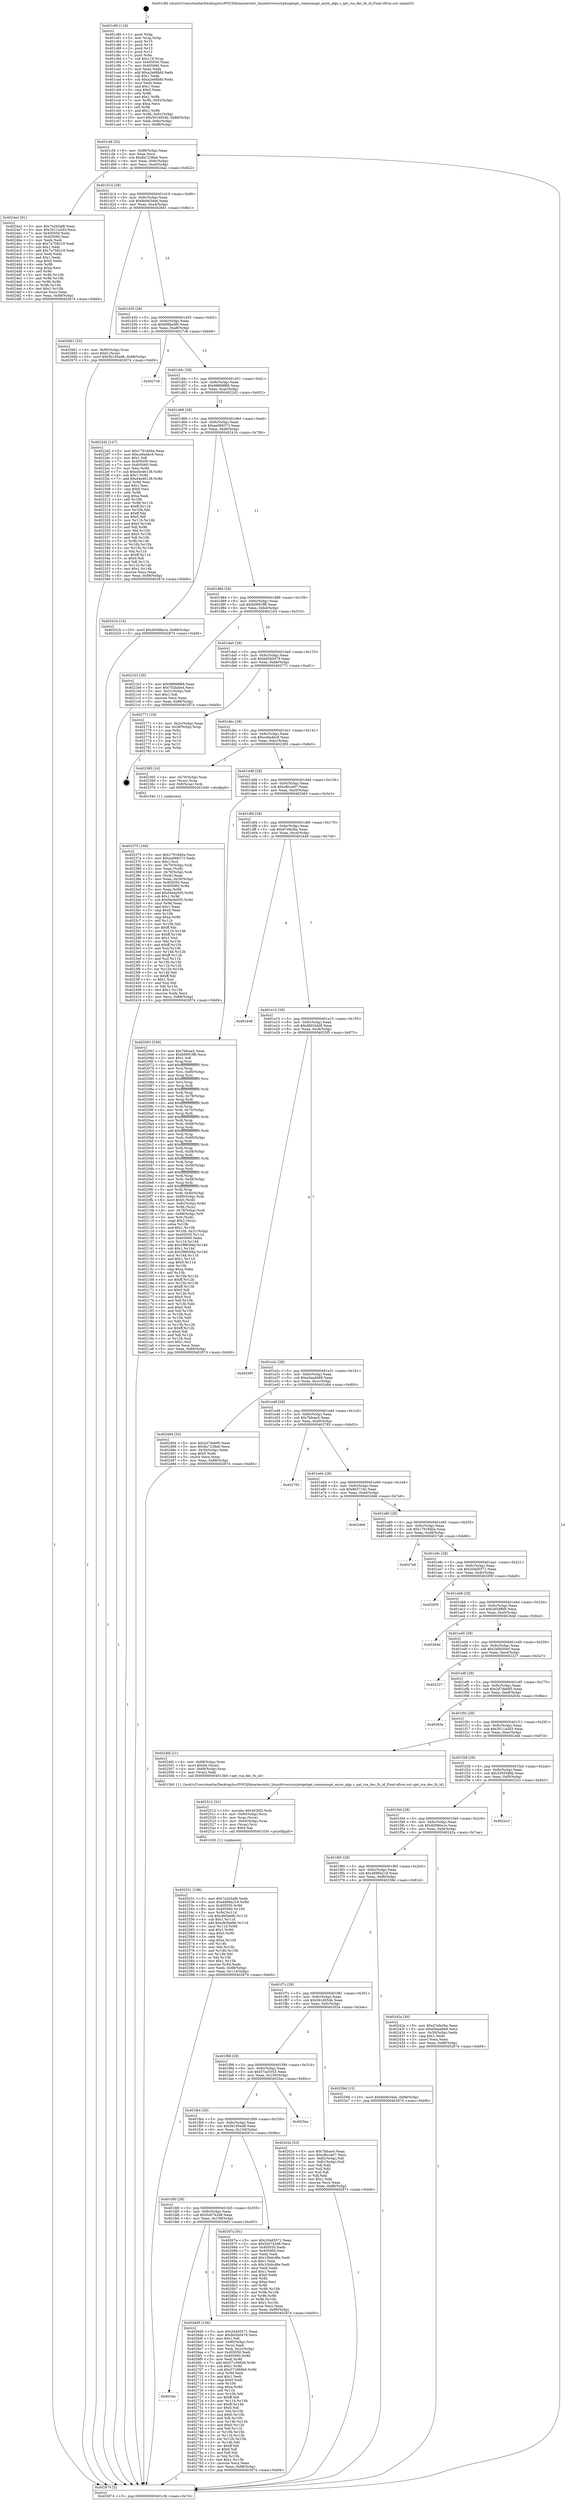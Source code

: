 digraph "0x401c80" {
  label = "0x401c80 (/mnt/c/Users/mathe/Desktop/tcc/POCII/binaries/extr_linuxdriverscryptoqatqat_commonqat_asym_algs.c_qat_rsa_dec_fn_id_Final-ollvm.out::main(0))"
  labelloc = "t"
  node[shape=record]

  Entry [label="",width=0.3,height=0.3,shape=circle,fillcolor=black,style=filled]
  "0x401cf4" [label="{
     0x401cf4 [32]\l
     | [instrs]\l
     &nbsp;&nbsp;0x401cf4 \<+6\>: mov -0x88(%rbp),%eax\l
     &nbsp;&nbsp;0x401cfa \<+2\>: mov %eax,%ecx\l
     &nbsp;&nbsp;0x401cfc \<+6\>: sub $0x8a7238eb,%ecx\l
     &nbsp;&nbsp;0x401d02 \<+6\>: mov %eax,-0x9c(%rbp)\l
     &nbsp;&nbsp;0x401d08 \<+6\>: mov %ecx,-0xa0(%rbp)\l
     &nbsp;&nbsp;0x401d0e \<+6\>: je 00000000004024a2 \<main+0x822\>\l
  }"]
  "0x4024a2" [label="{
     0x4024a2 [91]\l
     | [instrs]\l
     &nbsp;&nbsp;0x4024a2 \<+5\>: mov $0x7e2b5af6,%eax\l
     &nbsp;&nbsp;0x4024a7 \<+5\>: mov $0x3011a3d3,%ecx\l
     &nbsp;&nbsp;0x4024ac \<+7\>: mov 0x405050,%edx\l
     &nbsp;&nbsp;0x4024b3 \<+7\>: mov 0x405060,%esi\l
     &nbsp;&nbsp;0x4024ba \<+2\>: mov %edx,%edi\l
     &nbsp;&nbsp;0x4024bc \<+6\>: sub $0x7a758219,%edi\l
     &nbsp;&nbsp;0x4024c2 \<+3\>: sub $0x1,%edi\l
     &nbsp;&nbsp;0x4024c5 \<+6\>: add $0x7a758219,%edi\l
     &nbsp;&nbsp;0x4024cb \<+3\>: imul %edi,%edx\l
     &nbsp;&nbsp;0x4024ce \<+3\>: and $0x1,%edx\l
     &nbsp;&nbsp;0x4024d1 \<+3\>: cmp $0x0,%edx\l
     &nbsp;&nbsp;0x4024d4 \<+4\>: sete %r8b\l
     &nbsp;&nbsp;0x4024d8 \<+3\>: cmp $0xa,%esi\l
     &nbsp;&nbsp;0x4024db \<+4\>: setl %r9b\l
     &nbsp;&nbsp;0x4024df \<+3\>: mov %r8b,%r10b\l
     &nbsp;&nbsp;0x4024e2 \<+3\>: and %r9b,%r10b\l
     &nbsp;&nbsp;0x4024e5 \<+3\>: xor %r9b,%r8b\l
     &nbsp;&nbsp;0x4024e8 \<+3\>: or %r8b,%r10b\l
     &nbsp;&nbsp;0x4024eb \<+4\>: test $0x1,%r10b\l
     &nbsp;&nbsp;0x4024ef \<+3\>: cmovne %ecx,%eax\l
     &nbsp;&nbsp;0x4024f2 \<+6\>: mov %eax,-0x88(%rbp)\l
     &nbsp;&nbsp;0x4024f8 \<+5\>: jmp 0000000000402874 \<main+0xbf4\>\l
  }"]
  "0x401d14" [label="{
     0x401d14 [28]\l
     | [instrs]\l
     &nbsp;&nbsp;0x401d14 \<+5\>: jmp 0000000000401d19 \<main+0x99\>\l
     &nbsp;&nbsp;0x401d19 \<+6\>: mov -0x9c(%rbp),%eax\l
     &nbsp;&nbsp;0x401d1f \<+5\>: sub $0x8d4634eb,%eax\l
     &nbsp;&nbsp;0x401d24 \<+6\>: mov %eax,-0xa4(%rbp)\l
     &nbsp;&nbsp;0x401d2a \<+6\>: je 0000000000402661 \<main+0x9e1\>\l
  }"]
  Exit [label="",width=0.3,height=0.3,shape=circle,fillcolor=black,style=filled,peripheries=2]
  "0x402661" [label="{
     0x402661 [25]\l
     | [instrs]\l
     &nbsp;&nbsp;0x402661 \<+4\>: mov -0x80(%rbp),%rax\l
     &nbsp;&nbsp;0x402665 \<+6\>: movl $0x0,(%rax)\l
     &nbsp;&nbsp;0x40266b \<+10\>: movl $0x5b195ad8,-0x88(%rbp)\l
     &nbsp;&nbsp;0x402675 \<+5\>: jmp 0000000000402874 \<main+0xbf4\>\l
  }"]
  "0x401d30" [label="{
     0x401d30 [28]\l
     | [instrs]\l
     &nbsp;&nbsp;0x401d30 \<+5\>: jmp 0000000000401d35 \<main+0xb5\>\l
     &nbsp;&nbsp;0x401d35 \<+6\>: mov -0x9c(%rbp),%eax\l
     &nbsp;&nbsp;0x401d3b \<+5\>: sub $0x96fbedf0,%eax\l
     &nbsp;&nbsp;0x401d40 \<+6\>: mov %eax,-0xa8(%rbp)\l
     &nbsp;&nbsp;0x401d46 \<+6\>: je 00000000004027c8 \<main+0xb48\>\l
  }"]
  "0x401fec" [label="{
     0x401fec\l
  }", style=dashed]
  "0x4027c8" [label="{
     0x4027c8\l
  }", style=dashed]
  "0x401d4c" [label="{
     0x401d4c [28]\l
     | [instrs]\l
     &nbsp;&nbsp;0x401d4c \<+5\>: jmp 0000000000401d51 \<main+0xd1\>\l
     &nbsp;&nbsp;0x401d51 \<+6\>: mov -0x9c(%rbp),%eax\l
     &nbsp;&nbsp;0x401d57 \<+5\>: sub $0x98868f68,%eax\l
     &nbsp;&nbsp;0x401d5c \<+6\>: mov %eax,-0xac(%rbp)\l
     &nbsp;&nbsp;0x401d62 \<+6\>: je 00000000004022d2 \<main+0x652\>\l
  }"]
  "0x4026d5" [label="{
     0x4026d5 [156]\l
     | [instrs]\l
     &nbsp;&nbsp;0x4026d5 \<+5\>: mov $0x204d5571,%eax\l
     &nbsp;&nbsp;0x4026da \<+5\>: mov $0xbb5b0479,%ecx\l
     &nbsp;&nbsp;0x4026df \<+2\>: mov $0x1,%dl\l
     &nbsp;&nbsp;0x4026e1 \<+4\>: mov -0x80(%rbp),%rsi\l
     &nbsp;&nbsp;0x4026e5 \<+2\>: mov (%rsi),%edi\l
     &nbsp;&nbsp;0x4026e7 \<+3\>: mov %edi,-0x2c(%rbp)\l
     &nbsp;&nbsp;0x4026ea \<+7\>: mov 0x405050,%edi\l
     &nbsp;&nbsp;0x4026f1 \<+8\>: mov 0x405060,%r8d\l
     &nbsp;&nbsp;0x4026f9 \<+3\>: mov %edi,%r9d\l
     &nbsp;&nbsp;0x4026fc \<+7\>: add $0x571066b9,%r9d\l
     &nbsp;&nbsp;0x402703 \<+4\>: sub $0x1,%r9d\l
     &nbsp;&nbsp;0x402707 \<+7\>: sub $0x571066b9,%r9d\l
     &nbsp;&nbsp;0x40270e \<+4\>: imul %r9d,%edi\l
     &nbsp;&nbsp;0x402712 \<+3\>: and $0x1,%edi\l
     &nbsp;&nbsp;0x402715 \<+3\>: cmp $0x0,%edi\l
     &nbsp;&nbsp;0x402718 \<+4\>: sete %r10b\l
     &nbsp;&nbsp;0x40271c \<+4\>: cmp $0xa,%r8d\l
     &nbsp;&nbsp;0x402720 \<+4\>: setl %r11b\l
     &nbsp;&nbsp;0x402724 \<+3\>: mov %r10b,%bl\l
     &nbsp;&nbsp;0x402727 \<+3\>: xor $0xff,%bl\l
     &nbsp;&nbsp;0x40272a \<+3\>: mov %r11b,%r14b\l
     &nbsp;&nbsp;0x40272d \<+4\>: xor $0xff,%r14b\l
     &nbsp;&nbsp;0x402731 \<+3\>: xor $0x0,%dl\l
     &nbsp;&nbsp;0x402734 \<+3\>: mov %bl,%r15b\l
     &nbsp;&nbsp;0x402737 \<+4\>: and $0x0,%r15b\l
     &nbsp;&nbsp;0x40273b \<+3\>: and %dl,%r10b\l
     &nbsp;&nbsp;0x40273e \<+3\>: mov %r14b,%r12b\l
     &nbsp;&nbsp;0x402741 \<+4\>: and $0x0,%r12b\l
     &nbsp;&nbsp;0x402745 \<+3\>: and %dl,%r11b\l
     &nbsp;&nbsp;0x402748 \<+3\>: or %r10b,%r15b\l
     &nbsp;&nbsp;0x40274b \<+3\>: or %r11b,%r12b\l
     &nbsp;&nbsp;0x40274e \<+3\>: xor %r12b,%r15b\l
     &nbsp;&nbsp;0x402751 \<+3\>: or %r14b,%bl\l
     &nbsp;&nbsp;0x402754 \<+3\>: xor $0xff,%bl\l
     &nbsp;&nbsp;0x402757 \<+3\>: or $0x0,%dl\l
     &nbsp;&nbsp;0x40275a \<+2\>: and %dl,%bl\l
     &nbsp;&nbsp;0x40275c \<+3\>: or %bl,%r15b\l
     &nbsp;&nbsp;0x40275f \<+4\>: test $0x1,%r15b\l
     &nbsp;&nbsp;0x402763 \<+3\>: cmovne %ecx,%eax\l
     &nbsp;&nbsp;0x402766 \<+6\>: mov %eax,-0x88(%rbp)\l
     &nbsp;&nbsp;0x40276c \<+5\>: jmp 0000000000402874 \<main+0xbf4\>\l
  }"]
  "0x4022d2" [label="{
     0x4022d2 [147]\l
     | [instrs]\l
     &nbsp;&nbsp;0x4022d2 \<+5\>: mov $0x17918d0a,%eax\l
     &nbsp;&nbsp;0x4022d7 \<+5\>: mov $0xce6a4bc9,%ecx\l
     &nbsp;&nbsp;0x4022dc \<+2\>: mov $0x1,%dl\l
     &nbsp;&nbsp;0x4022de \<+7\>: mov 0x405050,%esi\l
     &nbsp;&nbsp;0x4022e5 \<+7\>: mov 0x405060,%edi\l
     &nbsp;&nbsp;0x4022ec \<+3\>: mov %esi,%r8d\l
     &nbsp;&nbsp;0x4022ef \<+7\>: sub $0xd4e46138,%r8d\l
     &nbsp;&nbsp;0x4022f6 \<+4\>: sub $0x1,%r8d\l
     &nbsp;&nbsp;0x4022fa \<+7\>: add $0xd4e46138,%r8d\l
     &nbsp;&nbsp;0x402301 \<+4\>: imul %r8d,%esi\l
     &nbsp;&nbsp;0x402305 \<+3\>: and $0x1,%esi\l
     &nbsp;&nbsp;0x402308 \<+3\>: cmp $0x0,%esi\l
     &nbsp;&nbsp;0x40230b \<+4\>: sete %r9b\l
     &nbsp;&nbsp;0x40230f \<+3\>: cmp $0xa,%edi\l
     &nbsp;&nbsp;0x402312 \<+4\>: setl %r10b\l
     &nbsp;&nbsp;0x402316 \<+3\>: mov %r9b,%r11b\l
     &nbsp;&nbsp;0x402319 \<+4\>: xor $0xff,%r11b\l
     &nbsp;&nbsp;0x40231d \<+3\>: mov %r10b,%bl\l
     &nbsp;&nbsp;0x402320 \<+3\>: xor $0xff,%bl\l
     &nbsp;&nbsp;0x402323 \<+3\>: xor $0x0,%dl\l
     &nbsp;&nbsp;0x402326 \<+3\>: mov %r11b,%r14b\l
     &nbsp;&nbsp;0x402329 \<+4\>: and $0x0,%r14b\l
     &nbsp;&nbsp;0x40232d \<+3\>: and %dl,%r9b\l
     &nbsp;&nbsp;0x402330 \<+3\>: mov %bl,%r15b\l
     &nbsp;&nbsp;0x402333 \<+4\>: and $0x0,%r15b\l
     &nbsp;&nbsp;0x402337 \<+3\>: and %dl,%r10b\l
     &nbsp;&nbsp;0x40233a \<+3\>: or %r9b,%r14b\l
     &nbsp;&nbsp;0x40233d \<+3\>: or %r10b,%r15b\l
     &nbsp;&nbsp;0x402340 \<+3\>: xor %r15b,%r14b\l
     &nbsp;&nbsp;0x402343 \<+3\>: or %bl,%r11b\l
     &nbsp;&nbsp;0x402346 \<+4\>: xor $0xff,%r11b\l
     &nbsp;&nbsp;0x40234a \<+3\>: or $0x0,%dl\l
     &nbsp;&nbsp;0x40234d \<+3\>: and %dl,%r11b\l
     &nbsp;&nbsp;0x402350 \<+3\>: or %r11b,%r14b\l
     &nbsp;&nbsp;0x402353 \<+4\>: test $0x1,%r14b\l
     &nbsp;&nbsp;0x402357 \<+3\>: cmovne %ecx,%eax\l
     &nbsp;&nbsp;0x40235a \<+6\>: mov %eax,-0x88(%rbp)\l
     &nbsp;&nbsp;0x402360 \<+5\>: jmp 0000000000402874 \<main+0xbf4\>\l
  }"]
  "0x401d68" [label="{
     0x401d68 [28]\l
     | [instrs]\l
     &nbsp;&nbsp;0x401d68 \<+5\>: jmp 0000000000401d6d \<main+0xed\>\l
     &nbsp;&nbsp;0x401d6d \<+6\>: mov -0x9c(%rbp),%eax\l
     &nbsp;&nbsp;0x401d73 \<+5\>: sub $0xae068373,%eax\l
     &nbsp;&nbsp;0x401d78 \<+6\>: mov %eax,-0xb0(%rbp)\l
     &nbsp;&nbsp;0x401d7e \<+6\>: je 000000000040241b \<main+0x79b\>\l
  }"]
  "0x401fd0" [label="{
     0x401fd0 [28]\l
     | [instrs]\l
     &nbsp;&nbsp;0x401fd0 \<+5\>: jmp 0000000000401fd5 \<main+0x355\>\l
     &nbsp;&nbsp;0x401fd5 \<+6\>: mov -0x9c(%rbp),%eax\l
     &nbsp;&nbsp;0x401fdb \<+5\>: sub $0x5c6742d8,%eax\l
     &nbsp;&nbsp;0x401fe0 \<+6\>: mov %eax,-0x108(%rbp)\l
     &nbsp;&nbsp;0x401fe6 \<+6\>: je 00000000004026d5 \<main+0xa55\>\l
  }"]
  "0x40241b" [label="{
     0x40241b [15]\l
     | [instrs]\l
     &nbsp;&nbsp;0x40241b \<+10\>: movl $0x40066a1e,-0x88(%rbp)\l
     &nbsp;&nbsp;0x402425 \<+5\>: jmp 0000000000402874 \<main+0xbf4\>\l
  }"]
  "0x401d84" [label="{
     0x401d84 [28]\l
     | [instrs]\l
     &nbsp;&nbsp;0x401d84 \<+5\>: jmp 0000000000401d89 \<main+0x109\>\l
     &nbsp;&nbsp;0x401d89 \<+6\>: mov -0x9c(%rbp),%eax\l
     &nbsp;&nbsp;0x401d8f \<+5\>: sub $0xb0691ff6,%eax\l
     &nbsp;&nbsp;0x401d94 \<+6\>: mov %eax,-0xb4(%rbp)\l
     &nbsp;&nbsp;0x401d9a \<+6\>: je 00000000004021b3 \<main+0x533\>\l
  }"]
  "0x40267a" [label="{
     0x40267a [91]\l
     | [instrs]\l
     &nbsp;&nbsp;0x40267a \<+5\>: mov $0x204d5571,%eax\l
     &nbsp;&nbsp;0x40267f \<+5\>: mov $0x5c6742d8,%ecx\l
     &nbsp;&nbsp;0x402684 \<+7\>: mov 0x405050,%edx\l
     &nbsp;&nbsp;0x40268b \<+7\>: mov 0x405060,%esi\l
     &nbsp;&nbsp;0x402692 \<+2\>: mov %edx,%edi\l
     &nbsp;&nbsp;0x402694 \<+6\>: add $0x10bdcd8e,%edi\l
     &nbsp;&nbsp;0x40269a \<+3\>: sub $0x1,%edi\l
     &nbsp;&nbsp;0x40269d \<+6\>: sub $0x10bdcd8e,%edi\l
     &nbsp;&nbsp;0x4026a3 \<+3\>: imul %edi,%edx\l
     &nbsp;&nbsp;0x4026a6 \<+3\>: and $0x1,%edx\l
     &nbsp;&nbsp;0x4026a9 \<+3\>: cmp $0x0,%edx\l
     &nbsp;&nbsp;0x4026ac \<+4\>: sete %r8b\l
     &nbsp;&nbsp;0x4026b0 \<+3\>: cmp $0xa,%esi\l
     &nbsp;&nbsp;0x4026b3 \<+4\>: setl %r9b\l
     &nbsp;&nbsp;0x4026b7 \<+3\>: mov %r8b,%r10b\l
     &nbsp;&nbsp;0x4026ba \<+3\>: and %r9b,%r10b\l
     &nbsp;&nbsp;0x4026bd \<+3\>: xor %r9b,%r8b\l
     &nbsp;&nbsp;0x4026c0 \<+3\>: or %r8b,%r10b\l
     &nbsp;&nbsp;0x4026c3 \<+4\>: test $0x1,%r10b\l
     &nbsp;&nbsp;0x4026c7 \<+3\>: cmovne %ecx,%eax\l
     &nbsp;&nbsp;0x4026ca \<+6\>: mov %eax,-0x88(%rbp)\l
     &nbsp;&nbsp;0x4026d0 \<+5\>: jmp 0000000000402874 \<main+0xbf4\>\l
  }"]
  "0x4021b3" [label="{
     0x4021b3 [30]\l
     | [instrs]\l
     &nbsp;&nbsp;0x4021b3 \<+5\>: mov $0x98868f68,%eax\l
     &nbsp;&nbsp;0x4021b8 \<+5\>: mov $0x7f2da5ed,%ecx\l
     &nbsp;&nbsp;0x4021bd \<+3\>: mov -0x31(%rbp),%dl\l
     &nbsp;&nbsp;0x4021c0 \<+3\>: test $0x1,%dl\l
     &nbsp;&nbsp;0x4021c3 \<+3\>: cmovne %ecx,%eax\l
     &nbsp;&nbsp;0x4021c6 \<+6\>: mov %eax,-0x88(%rbp)\l
     &nbsp;&nbsp;0x4021cc \<+5\>: jmp 0000000000402874 \<main+0xbf4\>\l
  }"]
  "0x401da0" [label="{
     0x401da0 [28]\l
     | [instrs]\l
     &nbsp;&nbsp;0x401da0 \<+5\>: jmp 0000000000401da5 \<main+0x125\>\l
     &nbsp;&nbsp;0x401da5 \<+6\>: mov -0x9c(%rbp),%eax\l
     &nbsp;&nbsp;0x401dab \<+5\>: sub $0xbb5b0479,%eax\l
     &nbsp;&nbsp;0x401db0 \<+6\>: mov %eax,-0xb8(%rbp)\l
     &nbsp;&nbsp;0x401db6 \<+6\>: je 0000000000402771 \<main+0xaf1\>\l
  }"]
  "0x401fb4" [label="{
     0x401fb4 [28]\l
     | [instrs]\l
     &nbsp;&nbsp;0x401fb4 \<+5\>: jmp 0000000000401fb9 \<main+0x339\>\l
     &nbsp;&nbsp;0x401fb9 \<+6\>: mov -0x9c(%rbp),%eax\l
     &nbsp;&nbsp;0x401fbf \<+5\>: sub $0x5b195ad8,%eax\l
     &nbsp;&nbsp;0x401fc4 \<+6\>: mov %eax,-0x104(%rbp)\l
     &nbsp;&nbsp;0x401fca \<+6\>: je 000000000040267a \<main+0x9fa\>\l
  }"]
  "0x402771" [label="{
     0x402771 [18]\l
     | [instrs]\l
     &nbsp;&nbsp;0x402771 \<+3\>: mov -0x2c(%rbp),%eax\l
     &nbsp;&nbsp;0x402774 \<+4\>: lea -0x28(%rbp),%rsp\l
     &nbsp;&nbsp;0x402778 \<+1\>: pop %rbx\l
     &nbsp;&nbsp;0x402779 \<+2\>: pop %r12\l
     &nbsp;&nbsp;0x40277b \<+2\>: pop %r13\l
     &nbsp;&nbsp;0x40277d \<+2\>: pop %r14\l
     &nbsp;&nbsp;0x40277f \<+2\>: pop %r15\l
     &nbsp;&nbsp;0x402781 \<+1\>: pop %rbp\l
     &nbsp;&nbsp;0x402782 \<+1\>: ret\l
  }"]
  "0x401dbc" [label="{
     0x401dbc [28]\l
     | [instrs]\l
     &nbsp;&nbsp;0x401dbc \<+5\>: jmp 0000000000401dc1 \<main+0x141\>\l
     &nbsp;&nbsp;0x401dc1 \<+6\>: mov -0x9c(%rbp),%eax\l
     &nbsp;&nbsp;0x401dc7 \<+5\>: sub $0xce6a4bc9,%eax\l
     &nbsp;&nbsp;0x401dcc \<+6\>: mov %eax,-0xbc(%rbp)\l
     &nbsp;&nbsp;0x401dd2 \<+6\>: je 0000000000402365 \<main+0x6e5\>\l
  }"]
  "0x4025ac" [label="{
     0x4025ac\l
  }", style=dashed]
  "0x402365" [label="{
     0x402365 [16]\l
     | [instrs]\l
     &nbsp;&nbsp;0x402365 \<+4\>: mov -0x78(%rbp),%rax\l
     &nbsp;&nbsp;0x402369 \<+3\>: mov (%rax),%rax\l
     &nbsp;&nbsp;0x40236c \<+4\>: mov 0x8(%rax),%rdi\l
     &nbsp;&nbsp;0x402370 \<+5\>: call 0000000000401040 \<atoi@plt\>\l
     | [calls]\l
     &nbsp;&nbsp;0x401040 \{1\} (unknown)\l
  }"]
  "0x401dd8" [label="{
     0x401dd8 [28]\l
     | [instrs]\l
     &nbsp;&nbsp;0x401dd8 \<+5\>: jmp 0000000000401ddd \<main+0x15d\>\l
     &nbsp;&nbsp;0x401ddd \<+6\>: mov -0x9c(%rbp),%eax\l
     &nbsp;&nbsp;0x401de3 \<+5\>: sub $0xcfbcce07,%eax\l
     &nbsp;&nbsp;0x401de8 \<+6\>: mov %eax,-0xc0(%rbp)\l
     &nbsp;&nbsp;0x401dee \<+6\>: je 0000000000402063 \<main+0x3e3\>\l
  }"]
  "0x402531" [label="{
     0x402531 [108]\l
     | [instrs]\l
     &nbsp;&nbsp;0x402531 \<+5\>: mov $0x7e2b5af6,%edx\l
     &nbsp;&nbsp;0x402536 \<+6\>: mov $0x4896b219,%r8d\l
     &nbsp;&nbsp;0x40253c \<+8\>: mov 0x405050,%r9d\l
     &nbsp;&nbsp;0x402544 \<+8\>: mov 0x405060,%r10d\l
     &nbsp;&nbsp;0x40254c \<+3\>: mov %r9d,%r11d\l
     &nbsp;&nbsp;0x40254f \<+7\>: sub $0xcfe5be8b,%r11d\l
     &nbsp;&nbsp;0x402556 \<+4\>: sub $0x1,%r11d\l
     &nbsp;&nbsp;0x40255a \<+7\>: add $0xcfe5be8b,%r11d\l
     &nbsp;&nbsp;0x402561 \<+4\>: imul %r11d,%r9d\l
     &nbsp;&nbsp;0x402565 \<+4\>: and $0x1,%r9d\l
     &nbsp;&nbsp;0x402569 \<+4\>: cmp $0x0,%r9d\l
     &nbsp;&nbsp;0x40256d \<+3\>: sete %bl\l
     &nbsp;&nbsp;0x402570 \<+4\>: cmp $0xa,%r10d\l
     &nbsp;&nbsp;0x402574 \<+4\>: setl %r14b\l
     &nbsp;&nbsp;0x402578 \<+3\>: mov %bl,%r15b\l
     &nbsp;&nbsp;0x40257b \<+3\>: and %r14b,%r15b\l
     &nbsp;&nbsp;0x40257e \<+3\>: xor %r14b,%bl\l
     &nbsp;&nbsp;0x402581 \<+3\>: or %bl,%r15b\l
     &nbsp;&nbsp;0x402584 \<+4\>: test $0x1,%r15b\l
     &nbsp;&nbsp;0x402588 \<+4\>: cmovne %r8d,%edx\l
     &nbsp;&nbsp;0x40258c \<+6\>: mov %edx,-0x88(%rbp)\l
     &nbsp;&nbsp;0x402592 \<+6\>: mov %eax,-0x114(%rbp)\l
     &nbsp;&nbsp;0x402598 \<+5\>: jmp 0000000000402874 \<main+0xbf4\>\l
  }"]
  "0x402063" [label="{
     0x402063 [336]\l
     | [instrs]\l
     &nbsp;&nbsp;0x402063 \<+5\>: mov $0x7bfcae5,%eax\l
     &nbsp;&nbsp;0x402068 \<+5\>: mov $0xb0691ff6,%ecx\l
     &nbsp;&nbsp;0x40206d \<+2\>: mov $0x1,%dl\l
     &nbsp;&nbsp;0x40206f \<+3\>: mov %rsp,%rsi\l
     &nbsp;&nbsp;0x402072 \<+4\>: add $0xfffffffffffffff0,%rsi\l
     &nbsp;&nbsp;0x402076 \<+3\>: mov %rsi,%rsp\l
     &nbsp;&nbsp;0x402079 \<+4\>: mov %rsi,-0x80(%rbp)\l
     &nbsp;&nbsp;0x40207d \<+3\>: mov %rsp,%rsi\l
     &nbsp;&nbsp;0x402080 \<+4\>: add $0xfffffffffffffff0,%rsi\l
     &nbsp;&nbsp;0x402084 \<+3\>: mov %rsi,%rsp\l
     &nbsp;&nbsp;0x402087 \<+3\>: mov %rsp,%rdi\l
     &nbsp;&nbsp;0x40208a \<+4\>: add $0xfffffffffffffff0,%rdi\l
     &nbsp;&nbsp;0x40208e \<+3\>: mov %rdi,%rsp\l
     &nbsp;&nbsp;0x402091 \<+4\>: mov %rdi,-0x78(%rbp)\l
     &nbsp;&nbsp;0x402095 \<+3\>: mov %rsp,%rdi\l
     &nbsp;&nbsp;0x402098 \<+4\>: add $0xfffffffffffffff0,%rdi\l
     &nbsp;&nbsp;0x40209c \<+3\>: mov %rdi,%rsp\l
     &nbsp;&nbsp;0x40209f \<+4\>: mov %rdi,-0x70(%rbp)\l
     &nbsp;&nbsp;0x4020a3 \<+3\>: mov %rsp,%rdi\l
     &nbsp;&nbsp;0x4020a6 \<+4\>: add $0xfffffffffffffff0,%rdi\l
     &nbsp;&nbsp;0x4020aa \<+3\>: mov %rdi,%rsp\l
     &nbsp;&nbsp;0x4020ad \<+4\>: mov %rdi,-0x68(%rbp)\l
     &nbsp;&nbsp;0x4020b1 \<+3\>: mov %rsp,%rdi\l
     &nbsp;&nbsp;0x4020b4 \<+4\>: add $0xfffffffffffffff0,%rdi\l
     &nbsp;&nbsp;0x4020b8 \<+3\>: mov %rdi,%rsp\l
     &nbsp;&nbsp;0x4020bb \<+4\>: mov %rdi,-0x60(%rbp)\l
     &nbsp;&nbsp;0x4020bf \<+3\>: mov %rsp,%rdi\l
     &nbsp;&nbsp;0x4020c2 \<+4\>: add $0xfffffffffffffff0,%rdi\l
     &nbsp;&nbsp;0x4020c6 \<+3\>: mov %rdi,%rsp\l
     &nbsp;&nbsp;0x4020c9 \<+4\>: mov %rdi,-0x58(%rbp)\l
     &nbsp;&nbsp;0x4020cd \<+3\>: mov %rsp,%rdi\l
     &nbsp;&nbsp;0x4020d0 \<+4\>: add $0xfffffffffffffff0,%rdi\l
     &nbsp;&nbsp;0x4020d4 \<+3\>: mov %rdi,%rsp\l
     &nbsp;&nbsp;0x4020d7 \<+4\>: mov %rdi,-0x50(%rbp)\l
     &nbsp;&nbsp;0x4020db \<+3\>: mov %rsp,%rdi\l
     &nbsp;&nbsp;0x4020de \<+4\>: add $0xfffffffffffffff0,%rdi\l
     &nbsp;&nbsp;0x4020e2 \<+3\>: mov %rdi,%rsp\l
     &nbsp;&nbsp;0x4020e5 \<+4\>: mov %rdi,-0x48(%rbp)\l
     &nbsp;&nbsp;0x4020e9 \<+3\>: mov %rsp,%rdi\l
     &nbsp;&nbsp;0x4020ec \<+4\>: add $0xfffffffffffffff0,%rdi\l
     &nbsp;&nbsp;0x4020f0 \<+3\>: mov %rdi,%rsp\l
     &nbsp;&nbsp;0x4020f3 \<+4\>: mov %rdi,-0x40(%rbp)\l
     &nbsp;&nbsp;0x4020f7 \<+4\>: mov -0x80(%rbp),%rdi\l
     &nbsp;&nbsp;0x4020fb \<+6\>: movl $0x0,(%rdi)\l
     &nbsp;&nbsp;0x402101 \<+7\>: mov -0x8c(%rbp),%r8d\l
     &nbsp;&nbsp;0x402108 \<+3\>: mov %r8d,(%rsi)\l
     &nbsp;&nbsp;0x40210b \<+4\>: mov -0x78(%rbp),%rdi\l
     &nbsp;&nbsp;0x40210f \<+7\>: mov -0x98(%rbp),%r9\l
     &nbsp;&nbsp;0x402116 \<+3\>: mov %r9,(%rdi)\l
     &nbsp;&nbsp;0x402119 \<+3\>: cmpl $0x2,(%rsi)\l
     &nbsp;&nbsp;0x40211c \<+4\>: setne %r10b\l
     &nbsp;&nbsp;0x402120 \<+4\>: and $0x1,%r10b\l
     &nbsp;&nbsp;0x402124 \<+4\>: mov %r10b,-0x31(%rbp)\l
     &nbsp;&nbsp;0x402128 \<+8\>: mov 0x405050,%r11d\l
     &nbsp;&nbsp;0x402130 \<+7\>: mov 0x405060,%ebx\l
     &nbsp;&nbsp;0x402137 \<+3\>: mov %r11d,%r14d\l
     &nbsp;&nbsp;0x40213a \<+7\>: add $0x3f865fdd,%r14d\l
     &nbsp;&nbsp;0x402141 \<+4\>: sub $0x1,%r14d\l
     &nbsp;&nbsp;0x402145 \<+7\>: sub $0x3f865fdd,%r14d\l
     &nbsp;&nbsp;0x40214c \<+4\>: imul %r14d,%r11d\l
     &nbsp;&nbsp;0x402150 \<+4\>: and $0x1,%r11d\l
     &nbsp;&nbsp;0x402154 \<+4\>: cmp $0x0,%r11d\l
     &nbsp;&nbsp;0x402158 \<+4\>: sete %r10b\l
     &nbsp;&nbsp;0x40215c \<+3\>: cmp $0xa,%ebx\l
     &nbsp;&nbsp;0x40215f \<+4\>: setl %r15b\l
     &nbsp;&nbsp;0x402163 \<+3\>: mov %r10b,%r12b\l
     &nbsp;&nbsp;0x402166 \<+4\>: xor $0xff,%r12b\l
     &nbsp;&nbsp;0x40216a \<+3\>: mov %r15b,%r13b\l
     &nbsp;&nbsp;0x40216d \<+4\>: xor $0xff,%r13b\l
     &nbsp;&nbsp;0x402171 \<+3\>: xor $0x0,%dl\l
     &nbsp;&nbsp;0x402174 \<+3\>: mov %r12b,%sil\l
     &nbsp;&nbsp;0x402177 \<+4\>: and $0x0,%sil\l
     &nbsp;&nbsp;0x40217b \<+3\>: and %dl,%r10b\l
     &nbsp;&nbsp;0x40217e \<+3\>: mov %r13b,%dil\l
     &nbsp;&nbsp;0x402181 \<+4\>: and $0x0,%dil\l
     &nbsp;&nbsp;0x402185 \<+3\>: and %dl,%r15b\l
     &nbsp;&nbsp;0x402188 \<+3\>: or %r10b,%sil\l
     &nbsp;&nbsp;0x40218b \<+3\>: or %r15b,%dil\l
     &nbsp;&nbsp;0x40218e \<+3\>: xor %dil,%sil\l
     &nbsp;&nbsp;0x402191 \<+3\>: or %r13b,%r12b\l
     &nbsp;&nbsp;0x402194 \<+4\>: xor $0xff,%r12b\l
     &nbsp;&nbsp;0x402198 \<+3\>: or $0x0,%dl\l
     &nbsp;&nbsp;0x40219b \<+3\>: and %dl,%r12b\l
     &nbsp;&nbsp;0x40219e \<+3\>: or %r12b,%sil\l
     &nbsp;&nbsp;0x4021a1 \<+4\>: test $0x1,%sil\l
     &nbsp;&nbsp;0x4021a5 \<+3\>: cmovne %ecx,%eax\l
     &nbsp;&nbsp;0x4021a8 \<+6\>: mov %eax,-0x88(%rbp)\l
     &nbsp;&nbsp;0x4021ae \<+5\>: jmp 0000000000402874 \<main+0xbf4\>\l
  }"]
  "0x401df4" [label="{
     0x401df4 [28]\l
     | [instrs]\l
     &nbsp;&nbsp;0x401df4 \<+5\>: jmp 0000000000401df9 \<main+0x179\>\l
     &nbsp;&nbsp;0x401df9 \<+6\>: mov -0x9c(%rbp),%eax\l
     &nbsp;&nbsp;0x401dff \<+5\>: sub $0xd7efe3be,%eax\l
     &nbsp;&nbsp;0x401e04 \<+6\>: mov %eax,-0xc4(%rbp)\l
     &nbsp;&nbsp;0x401e0a \<+6\>: je 0000000000402448 \<main+0x7c8\>\l
  }"]
  "0x402512" [label="{
     0x402512 [31]\l
     | [instrs]\l
     &nbsp;&nbsp;0x402512 \<+10\>: movabs $0x4030f2,%rdi\l
     &nbsp;&nbsp;0x40251c \<+4\>: mov -0x60(%rbp),%rcx\l
     &nbsp;&nbsp;0x402520 \<+3\>: mov %rax,(%rcx)\l
     &nbsp;&nbsp;0x402523 \<+4\>: mov -0x60(%rbp),%rax\l
     &nbsp;&nbsp;0x402527 \<+3\>: mov (%rax),%rsi\l
     &nbsp;&nbsp;0x40252a \<+2\>: mov $0x0,%al\l
     &nbsp;&nbsp;0x40252c \<+5\>: call 0000000000401030 \<printf@plt\>\l
     | [calls]\l
     &nbsp;&nbsp;0x401030 \{1\} (unknown)\l
  }"]
  "0x402448" [label="{
     0x402448\l
  }", style=dashed]
  "0x401e10" [label="{
     0x401e10 [28]\l
     | [instrs]\l
     &nbsp;&nbsp;0x401e10 \<+5\>: jmp 0000000000401e15 \<main+0x195\>\l
     &nbsp;&nbsp;0x401e15 \<+6\>: mov -0x9c(%rbp),%eax\l
     &nbsp;&nbsp;0x401e1b \<+5\>: sub $0xdfd24dd8,%eax\l
     &nbsp;&nbsp;0x401e20 \<+6\>: mov %eax,-0xc8(%rbp)\l
     &nbsp;&nbsp;0x401e26 \<+6\>: je 00000000004025f5 \<main+0x975\>\l
  }"]
  "0x402375" [label="{
     0x402375 [166]\l
     | [instrs]\l
     &nbsp;&nbsp;0x402375 \<+5\>: mov $0x17918d0a,%ecx\l
     &nbsp;&nbsp;0x40237a \<+5\>: mov $0xae068373,%edx\l
     &nbsp;&nbsp;0x40237f \<+3\>: mov $0x1,%sil\l
     &nbsp;&nbsp;0x402382 \<+4\>: mov -0x70(%rbp),%rdi\l
     &nbsp;&nbsp;0x402386 \<+2\>: mov %eax,(%rdi)\l
     &nbsp;&nbsp;0x402388 \<+4\>: mov -0x70(%rbp),%rdi\l
     &nbsp;&nbsp;0x40238c \<+2\>: mov (%rdi),%eax\l
     &nbsp;&nbsp;0x40238e \<+3\>: mov %eax,-0x30(%rbp)\l
     &nbsp;&nbsp;0x402391 \<+7\>: mov 0x405050,%eax\l
     &nbsp;&nbsp;0x402398 \<+8\>: mov 0x405060,%r8d\l
     &nbsp;&nbsp;0x4023a0 \<+3\>: mov %eax,%r9d\l
     &nbsp;&nbsp;0x4023a3 \<+7\>: add $0xf4e4a505,%r9d\l
     &nbsp;&nbsp;0x4023aa \<+4\>: sub $0x1,%r9d\l
     &nbsp;&nbsp;0x4023ae \<+7\>: sub $0xf4e4a505,%r9d\l
     &nbsp;&nbsp;0x4023b5 \<+4\>: imul %r9d,%eax\l
     &nbsp;&nbsp;0x4023b9 \<+3\>: and $0x1,%eax\l
     &nbsp;&nbsp;0x4023bc \<+3\>: cmp $0x0,%eax\l
     &nbsp;&nbsp;0x4023bf \<+4\>: sete %r10b\l
     &nbsp;&nbsp;0x4023c3 \<+4\>: cmp $0xa,%r8d\l
     &nbsp;&nbsp;0x4023c7 \<+4\>: setl %r11b\l
     &nbsp;&nbsp;0x4023cb \<+3\>: mov %r10b,%bl\l
     &nbsp;&nbsp;0x4023ce \<+3\>: xor $0xff,%bl\l
     &nbsp;&nbsp;0x4023d1 \<+3\>: mov %r11b,%r14b\l
     &nbsp;&nbsp;0x4023d4 \<+4\>: xor $0xff,%r14b\l
     &nbsp;&nbsp;0x4023d8 \<+4\>: xor $0x1,%sil\l
     &nbsp;&nbsp;0x4023dc \<+3\>: mov %bl,%r15b\l
     &nbsp;&nbsp;0x4023df \<+4\>: and $0xff,%r15b\l
     &nbsp;&nbsp;0x4023e3 \<+3\>: and %sil,%r10b\l
     &nbsp;&nbsp;0x4023e6 \<+3\>: mov %r14b,%r12b\l
     &nbsp;&nbsp;0x4023e9 \<+4\>: and $0xff,%r12b\l
     &nbsp;&nbsp;0x4023ed \<+3\>: and %sil,%r11b\l
     &nbsp;&nbsp;0x4023f0 \<+3\>: or %r10b,%r15b\l
     &nbsp;&nbsp;0x4023f3 \<+3\>: or %r11b,%r12b\l
     &nbsp;&nbsp;0x4023f6 \<+3\>: xor %r12b,%r15b\l
     &nbsp;&nbsp;0x4023f9 \<+3\>: or %r14b,%bl\l
     &nbsp;&nbsp;0x4023fc \<+3\>: xor $0xff,%bl\l
     &nbsp;&nbsp;0x4023ff \<+4\>: or $0x1,%sil\l
     &nbsp;&nbsp;0x402403 \<+3\>: and %sil,%bl\l
     &nbsp;&nbsp;0x402406 \<+3\>: or %bl,%r15b\l
     &nbsp;&nbsp;0x402409 \<+4\>: test $0x1,%r15b\l
     &nbsp;&nbsp;0x40240d \<+3\>: cmovne %edx,%ecx\l
     &nbsp;&nbsp;0x402410 \<+6\>: mov %ecx,-0x88(%rbp)\l
     &nbsp;&nbsp;0x402416 \<+5\>: jmp 0000000000402874 \<main+0xbf4\>\l
  }"]
  "0x4025f5" [label="{
     0x4025f5\l
  }", style=dashed]
  "0x401e2c" [label="{
     0x401e2c [28]\l
     | [instrs]\l
     &nbsp;&nbsp;0x401e2c \<+5\>: jmp 0000000000401e31 \<main+0x1b1\>\l
     &nbsp;&nbsp;0x401e31 \<+6\>: mov -0x9c(%rbp),%eax\l
     &nbsp;&nbsp;0x401e37 \<+5\>: sub $0xe0aa4b69,%eax\l
     &nbsp;&nbsp;0x401e3c \<+6\>: mov %eax,-0xcc(%rbp)\l
     &nbsp;&nbsp;0x401e42 \<+6\>: je 0000000000402484 \<main+0x804\>\l
  }"]
  "0x401c80" [label="{
     0x401c80 [116]\l
     | [instrs]\l
     &nbsp;&nbsp;0x401c80 \<+1\>: push %rbp\l
     &nbsp;&nbsp;0x401c81 \<+3\>: mov %rsp,%rbp\l
     &nbsp;&nbsp;0x401c84 \<+2\>: push %r15\l
     &nbsp;&nbsp;0x401c86 \<+2\>: push %r14\l
     &nbsp;&nbsp;0x401c88 \<+2\>: push %r13\l
     &nbsp;&nbsp;0x401c8a \<+2\>: push %r12\l
     &nbsp;&nbsp;0x401c8c \<+1\>: push %rbx\l
     &nbsp;&nbsp;0x401c8d \<+7\>: sub $0x118,%rsp\l
     &nbsp;&nbsp;0x401c94 \<+7\>: mov 0x405050,%eax\l
     &nbsp;&nbsp;0x401c9b \<+7\>: mov 0x405060,%ecx\l
     &nbsp;&nbsp;0x401ca2 \<+2\>: mov %eax,%edx\l
     &nbsp;&nbsp;0x401ca4 \<+6\>: add $0xa2e68bfd,%edx\l
     &nbsp;&nbsp;0x401caa \<+3\>: sub $0x1,%edx\l
     &nbsp;&nbsp;0x401cad \<+6\>: sub $0xa2e68bfd,%edx\l
     &nbsp;&nbsp;0x401cb3 \<+3\>: imul %edx,%eax\l
     &nbsp;&nbsp;0x401cb6 \<+3\>: and $0x1,%eax\l
     &nbsp;&nbsp;0x401cb9 \<+3\>: cmp $0x0,%eax\l
     &nbsp;&nbsp;0x401cbc \<+4\>: sete %r8b\l
     &nbsp;&nbsp;0x401cc0 \<+4\>: and $0x1,%r8b\l
     &nbsp;&nbsp;0x401cc4 \<+7\>: mov %r8b,-0x82(%rbp)\l
     &nbsp;&nbsp;0x401ccb \<+3\>: cmp $0xa,%ecx\l
     &nbsp;&nbsp;0x401cce \<+4\>: setl %r8b\l
     &nbsp;&nbsp;0x401cd2 \<+4\>: and $0x1,%r8b\l
     &nbsp;&nbsp;0x401cd6 \<+7\>: mov %r8b,-0x81(%rbp)\l
     &nbsp;&nbsp;0x401cdd \<+10\>: movl $0x561d054b,-0x88(%rbp)\l
     &nbsp;&nbsp;0x401ce7 \<+6\>: mov %edi,-0x8c(%rbp)\l
     &nbsp;&nbsp;0x401ced \<+7\>: mov %rsi,-0x98(%rbp)\l
  }"]
  "0x402484" [label="{
     0x402484 [30]\l
     | [instrs]\l
     &nbsp;&nbsp;0x402484 \<+5\>: mov $0x2d7deb95,%eax\l
     &nbsp;&nbsp;0x402489 \<+5\>: mov $0x8a7238eb,%ecx\l
     &nbsp;&nbsp;0x40248e \<+3\>: mov -0x30(%rbp),%edx\l
     &nbsp;&nbsp;0x402491 \<+3\>: cmp $0x0,%edx\l
     &nbsp;&nbsp;0x402494 \<+3\>: cmove %ecx,%eax\l
     &nbsp;&nbsp;0x402497 \<+6\>: mov %eax,-0x88(%rbp)\l
     &nbsp;&nbsp;0x40249d \<+5\>: jmp 0000000000402874 \<main+0xbf4\>\l
  }"]
  "0x401e48" [label="{
     0x401e48 [28]\l
     | [instrs]\l
     &nbsp;&nbsp;0x401e48 \<+5\>: jmp 0000000000401e4d \<main+0x1cd\>\l
     &nbsp;&nbsp;0x401e4d \<+6\>: mov -0x9c(%rbp),%eax\l
     &nbsp;&nbsp;0x401e53 \<+5\>: sub $0x7bfcae5,%eax\l
     &nbsp;&nbsp;0x401e58 \<+6\>: mov %eax,-0xd0(%rbp)\l
     &nbsp;&nbsp;0x401e5e \<+6\>: je 0000000000402783 \<main+0xb03\>\l
  }"]
  "0x402874" [label="{
     0x402874 [5]\l
     | [instrs]\l
     &nbsp;&nbsp;0x402874 \<+5\>: jmp 0000000000401cf4 \<main+0x74\>\l
  }"]
  "0x402783" [label="{
     0x402783\l
  }", style=dashed]
  "0x401e64" [label="{
     0x401e64 [28]\l
     | [instrs]\l
     &nbsp;&nbsp;0x401e64 \<+5\>: jmp 0000000000401e69 \<main+0x1e9\>\l
     &nbsp;&nbsp;0x401e69 \<+6\>: mov -0x9c(%rbp),%eax\l
     &nbsp;&nbsp;0x401e6f \<+5\>: sub $0x8b5719c,%eax\l
     &nbsp;&nbsp;0x401e74 \<+6\>: mov %eax,-0xd4(%rbp)\l
     &nbsp;&nbsp;0x401e7a \<+6\>: je 0000000000402466 \<main+0x7e6\>\l
  }"]
  "0x401f98" [label="{
     0x401f98 [28]\l
     | [instrs]\l
     &nbsp;&nbsp;0x401f98 \<+5\>: jmp 0000000000401f9d \<main+0x31d\>\l
     &nbsp;&nbsp;0x401f9d \<+6\>: mov -0x9c(%rbp),%eax\l
     &nbsp;&nbsp;0x401fa3 \<+5\>: sub $0x57ac0353,%eax\l
     &nbsp;&nbsp;0x401fa8 \<+6\>: mov %eax,-0x100(%rbp)\l
     &nbsp;&nbsp;0x401fae \<+6\>: je 00000000004025ac \<main+0x92c\>\l
  }"]
  "0x402466" [label="{
     0x402466\l
  }", style=dashed]
  "0x401e80" [label="{
     0x401e80 [28]\l
     | [instrs]\l
     &nbsp;&nbsp;0x401e80 \<+5\>: jmp 0000000000401e85 \<main+0x205\>\l
     &nbsp;&nbsp;0x401e85 \<+6\>: mov -0x9c(%rbp),%eax\l
     &nbsp;&nbsp;0x401e8b \<+5\>: sub $0x17918d0a,%eax\l
     &nbsp;&nbsp;0x401e90 \<+6\>: mov %eax,-0xd8(%rbp)\l
     &nbsp;&nbsp;0x401e96 \<+6\>: je 00000000004027e6 \<main+0xb66\>\l
  }"]
  "0x40202e" [label="{
     0x40202e [53]\l
     | [instrs]\l
     &nbsp;&nbsp;0x40202e \<+5\>: mov $0x7bfcae5,%eax\l
     &nbsp;&nbsp;0x402033 \<+5\>: mov $0xcfbcce07,%ecx\l
     &nbsp;&nbsp;0x402038 \<+6\>: mov -0x82(%rbp),%dl\l
     &nbsp;&nbsp;0x40203e \<+7\>: mov -0x81(%rbp),%sil\l
     &nbsp;&nbsp;0x402045 \<+3\>: mov %dl,%dil\l
     &nbsp;&nbsp;0x402048 \<+3\>: and %sil,%dil\l
     &nbsp;&nbsp;0x40204b \<+3\>: xor %sil,%dl\l
     &nbsp;&nbsp;0x40204e \<+3\>: or %dl,%dil\l
     &nbsp;&nbsp;0x402051 \<+4\>: test $0x1,%dil\l
     &nbsp;&nbsp;0x402055 \<+3\>: cmovne %ecx,%eax\l
     &nbsp;&nbsp;0x402058 \<+6\>: mov %eax,-0x88(%rbp)\l
     &nbsp;&nbsp;0x40205e \<+5\>: jmp 0000000000402874 \<main+0xbf4\>\l
  }"]
  "0x4027e6" [label="{
     0x4027e6\l
  }", style=dashed]
  "0x401e9c" [label="{
     0x401e9c [28]\l
     | [instrs]\l
     &nbsp;&nbsp;0x401e9c \<+5\>: jmp 0000000000401ea1 \<main+0x221\>\l
     &nbsp;&nbsp;0x401ea1 \<+6\>: mov -0x9c(%rbp),%eax\l
     &nbsp;&nbsp;0x401ea7 \<+5\>: sub $0x204d5571,%eax\l
     &nbsp;&nbsp;0x401eac \<+6\>: mov %eax,-0xdc(%rbp)\l
     &nbsp;&nbsp;0x401eb2 \<+6\>: je 000000000040285f \<main+0xbdf\>\l
  }"]
  "0x401f7c" [label="{
     0x401f7c [28]\l
     | [instrs]\l
     &nbsp;&nbsp;0x401f7c \<+5\>: jmp 0000000000401f81 \<main+0x301\>\l
     &nbsp;&nbsp;0x401f81 \<+6\>: mov -0x9c(%rbp),%eax\l
     &nbsp;&nbsp;0x401f87 \<+5\>: sub $0x561d054b,%eax\l
     &nbsp;&nbsp;0x401f8c \<+6\>: mov %eax,-0xfc(%rbp)\l
     &nbsp;&nbsp;0x401f92 \<+6\>: je 000000000040202e \<main+0x3ae\>\l
  }"]
  "0x40285f" [label="{
     0x40285f\l
  }", style=dashed]
  "0x401eb8" [label="{
     0x401eb8 [28]\l
     | [instrs]\l
     &nbsp;&nbsp;0x401eb8 \<+5\>: jmp 0000000000401ebd \<main+0x23d\>\l
     &nbsp;&nbsp;0x401ebd \<+6\>: mov -0x9c(%rbp),%eax\l
     &nbsp;&nbsp;0x401ec3 \<+5\>: sub $0x265dffd0,%eax\l
     &nbsp;&nbsp;0x401ec8 \<+6\>: mov %eax,-0xe0(%rbp)\l
     &nbsp;&nbsp;0x401ece \<+6\>: je 000000000040264d \<main+0x9cd\>\l
  }"]
  "0x40259d" [label="{
     0x40259d [15]\l
     | [instrs]\l
     &nbsp;&nbsp;0x40259d \<+10\>: movl $0x8d4634eb,-0x88(%rbp)\l
     &nbsp;&nbsp;0x4025a7 \<+5\>: jmp 0000000000402874 \<main+0xbf4\>\l
  }"]
  "0x40264d" [label="{
     0x40264d\l
  }", style=dashed]
  "0x401ed4" [label="{
     0x401ed4 [28]\l
     | [instrs]\l
     &nbsp;&nbsp;0x401ed4 \<+5\>: jmp 0000000000401ed9 \<main+0x259\>\l
     &nbsp;&nbsp;0x401ed9 \<+6\>: mov -0x9c(%rbp),%eax\l
     &nbsp;&nbsp;0x401edf \<+5\>: sub $0x2b8b50e0,%eax\l
     &nbsp;&nbsp;0x401ee4 \<+6\>: mov %eax,-0xe4(%rbp)\l
     &nbsp;&nbsp;0x401eea \<+6\>: je 0000000000402227 \<main+0x5a7\>\l
  }"]
  "0x401f60" [label="{
     0x401f60 [28]\l
     | [instrs]\l
     &nbsp;&nbsp;0x401f60 \<+5\>: jmp 0000000000401f65 \<main+0x2e5\>\l
     &nbsp;&nbsp;0x401f65 \<+6\>: mov -0x9c(%rbp),%eax\l
     &nbsp;&nbsp;0x401f6b \<+5\>: sub $0x4896b219,%eax\l
     &nbsp;&nbsp;0x401f70 \<+6\>: mov %eax,-0xf8(%rbp)\l
     &nbsp;&nbsp;0x401f76 \<+6\>: je 000000000040259d \<main+0x91d\>\l
  }"]
  "0x402227" [label="{
     0x402227\l
  }", style=dashed]
  "0x401ef0" [label="{
     0x401ef0 [28]\l
     | [instrs]\l
     &nbsp;&nbsp;0x401ef0 \<+5\>: jmp 0000000000401ef5 \<main+0x275\>\l
     &nbsp;&nbsp;0x401ef5 \<+6\>: mov -0x9c(%rbp),%eax\l
     &nbsp;&nbsp;0x401efb \<+5\>: sub $0x2d7deb95,%eax\l
     &nbsp;&nbsp;0x401f00 \<+6\>: mov %eax,-0xe8(%rbp)\l
     &nbsp;&nbsp;0x401f06 \<+6\>: je 000000000040263e \<main+0x9be\>\l
  }"]
  "0x40242a" [label="{
     0x40242a [30]\l
     | [instrs]\l
     &nbsp;&nbsp;0x40242a \<+5\>: mov $0xd7efe3be,%eax\l
     &nbsp;&nbsp;0x40242f \<+5\>: mov $0xe0aa4b69,%ecx\l
     &nbsp;&nbsp;0x402434 \<+3\>: mov -0x30(%rbp),%edx\l
     &nbsp;&nbsp;0x402437 \<+3\>: cmp $0x1,%edx\l
     &nbsp;&nbsp;0x40243a \<+3\>: cmovl %ecx,%eax\l
     &nbsp;&nbsp;0x40243d \<+6\>: mov %eax,-0x88(%rbp)\l
     &nbsp;&nbsp;0x402443 \<+5\>: jmp 0000000000402874 \<main+0xbf4\>\l
  }"]
  "0x40263e" [label="{
     0x40263e\l
  }", style=dashed]
  "0x401f0c" [label="{
     0x401f0c [28]\l
     | [instrs]\l
     &nbsp;&nbsp;0x401f0c \<+5\>: jmp 0000000000401f11 \<main+0x291\>\l
     &nbsp;&nbsp;0x401f11 \<+6\>: mov -0x9c(%rbp),%eax\l
     &nbsp;&nbsp;0x401f17 \<+5\>: sub $0x3011a3d3,%eax\l
     &nbsp;&nbsp;0x401f1c \<+6\>: mov %eax,-0xec(%rbp)\l
     &nbsp;&nbsp;0x401f22 \<+6\>: je 00000000004024fd \<main+0x87d\>\l
  }"]
  "0x401f44" [label="{
     0x401f44 [28]\l
     | [instrs]\l
     &nbsp;&nbsp;0x401f44 \<+5\>: jmp 0000000000401f49 \<main+0x2c9\>\l
     &nbsp;&nbsp;0x401f49 \<+6\>: mov -0x9c(%rbp),%eax\l
     &nbsp;&nbsp;0x401f4f \<+5\>: sub $0x40066a1e,%eax\l
     &nbsp;&nbsp;0x401f54 \<+6\>: mov %eax,-0xf4(%rbp)\l
     &nbsp;&nbsp;0x401f5a \<+6\>: je 000000000040242a \<main+0x7aa\>\l
  }"]
  "0x4024fd" [label="{
     0x4024fd [21]\l
     | [instrs]\l
     &nbsp;&nbsp;0x4024fd \<+4\>: mov -0x68(%rbp),%rax\l
     &nbsp;&nbsp;0x402501 \<+6\>: movl $0x64,(%rax)\l
     &nbsp;&nbsp;0x402507 \<+4\>: mov -0x68(%rbp),%rax\l
     &nbsp;&nbsp;0x40250b \<+2\>: mov (%rax),%edi\l
     &nbsp;&nbsp;0x40250d \<+5\>: call 00000000004013b0 \<qat_rsa_dec_fn_id\>\l
     | [calls]\l
     &nbsp;&nbsp;0x4013b0 \{1\} (/mnt/c/Users/mathe/Desktop/tcc/POCII/binaries/extr_linuxdriverscryptoqatqat_commonqat_asym_algs.c_qat_rsa_dec_fn_id_Final-ollvm.out::qat_rsa_dec_fn_id)\l
  }"]
  "0x401f28" [label="{
     0x401f28 [28]\l
     | [instrs]\l
     &nbsp;&nbsp;0x401f28 \<+5\>: jmp 0000000000401f2d \<main+0x2ad\>\l
     &nbsp;&nbsp;0x401f2d \<+6\>: mov -0x9c(%rbp),%eax\l
     &nbsp;&nbsp;0x401f33 \<+5\>: sub $0x32935d6b,%eax\l
     &nbsp;&nbsp;0x401f38 \<+6\>: mov %eax,-0xf0(%rbp)\l
     &nbsp;&nbsp;0x401f3e \<+6\>: je 00000000004022c3 \<main+0x643\>\l
  }"]
  "0x4022c3" [label="{
     0x4022c3\l
  }", style=dashed]
  Entry -> "0x401c80" [label=" 1"]
  "0x401cf4" -> "0x4024a2" [label=" 1"]
  "0x401cf4" -> "0x401d14" [label=" 14"]
  "0x402771" -> Exit [label=" 1"]
  "0x401d14" -> "0x402661" [label=" 1"]
  "0x401d14" -> "0x401d30" [label=" 13"]
  "0x4026d5" -> "0x402874" [label=" 1"]
  "0x401d30" -> "0x4027c8" [label=" 0"]
  "0x401d30" -> "0x401d4c" [label=" 13"]
  "0x401fd0" -> "0x401fec" [label=" 0"]
  "0x401d4c" -> "0x4022d2" [label=" 1"]
  "0x401d4c" -> "0x401d68" [label=" 12"]
  "0x401fd0" -> "0x4026d5" [label=" 1"]
  "0x401d68" -> "0x40241b" [label=" 1"]
  "0x401d68" -> "0x401d84" [label=" 11"]
  "0x40267a" -> "0x402874" [label=" 1"]
  "0x401d84" -> "0x4021b3" [label=" 1"]
  "0x401d84" -> "0x401da0" [label=" 10"]
  "0x401fb4" -> "0x401fd0" [label=" 1"]
  "0x401da0" -> "0x402771" [label=" 1"]
  "0x401da0" -> "0x401dbc" [label=" 9"]
  "0x401fb4" -> "0x40267a" [label=" 1"]
  "0x401dbc" -> "0x402365" [label=" 1"]
  "0x401dbc" -> "0x401dd8" [label=" 8"]
  "0x401f98" -> "0x401fb4" [label=" 2"]
  "0x401dd8" -> "0x402063" [label=" 1"]
  "0x401dd8" -> "0x401df4" [label=" 7"]
  "0x401f98" -> "0x4025ac" [label=" 0"]
  "0x401df4" -> "0x402448" [label=" 0"]
  "0x401df4" -> "0x401e10" [label=" 7"]
  "0x402661" -> "0x402874" [label=" 1"]
  "0x401e10" -> "0x4025f5" [label=" 0"]
  "0x401e10" -> "0x401e2c" [label=" 7"]
  "0x40259d" -> "0x402874" [label=" 1"]
  "0x401e2c" -> "0x402484" [label=" 1"]
  "0x401e2c" -> "0x401e48" [label=" 6"]
  "0x402512" -> "0x402531" [label=" 1"]
  "0x401e48" -> "0x402783" [label=" 0"]
  "0x401e48" -> "0x401e64" [label=" 6"]
  "0x4024fd" -> "0x402512" [label=" 1"]
  "0x401e64" -> "0x402466" [label=" 0"]
  "0x401e64" -> "0x401e80" [label=" 6"]
  "0x4024a2" -> "0x402874" [label=" 1"]
  "0x401e80" -> "0x4027e6" [label=" 0"]
  "0x401e80" -> "0x401e9c" [label=" 6"]
  "0x402484" -> "0x402874" [label=" 1"]
  "0x401e9c" -> "0x40285f" [label=" 0"]
  "0x401e9c" -> "0x401eb8" [label=" 6"]
  "0x40241b" -> "0x402874" [label=" 1"]
  "0x401eb8" -> "0x40264d" [label=" 0"]
  "0x401eb8" -> "0x401ed4" [label=" 6"]
  "0x402375" -> "0x402874" [label=" 1"]
  "0x401ed4" -> "0x402227" [label=" 0"]
  "0x401ed4" -> "0x401ef0" [label=" 6"]
  "0x4022d2" -> "0x402874" [label=" 1"]
  "0x401ef0" -> "0x40263e" [label=" 0"]
  "0x401ef0" -> "0x401f0c" [label=" 6"]
  "0x4021b3" -> "0x402874" [label=" 1"]
  "0x401f0c" -> "0x4024fd" [label=" 1"]
  "0x401f0c" -> "0x401f28" [label=" 5"]
  "0x402531" -> "0x402874" [label=" 1"]
  "0x401f28" -> "0x4022c3" [label=" 0"]
  "0x401f28" -> "0x401f44" [label=" 5"]
  "0x402063" -> "0x402874" [label=" 1"]
  "0x401f44" -> "0x40242a" [label=" 1"]
  "0x401f44" -> "0x401f60" [label=" 4"]
  "0x402365" -> "0x402375" [label=" 1"]
  "0x401f60" -> "0x40259d" [label=" 1"]
  "0x401f60" -> "0x401f7c" [label=" 3"]
  "0x40242a" -> "0x402874" [label=" 1"]
  "0x401f7c" -> "0x40202e" [label=" 1"]
  "0x401f7c" -> "0x401f98" [label=" 2"]
  "0x40202e" -> "0x402874" [label=" 1"]
  "0x401c80" -> "0x401cf4" [label=" 1"]
  "0x402874" -> "0x401cf4" [label=" 14"]
}
